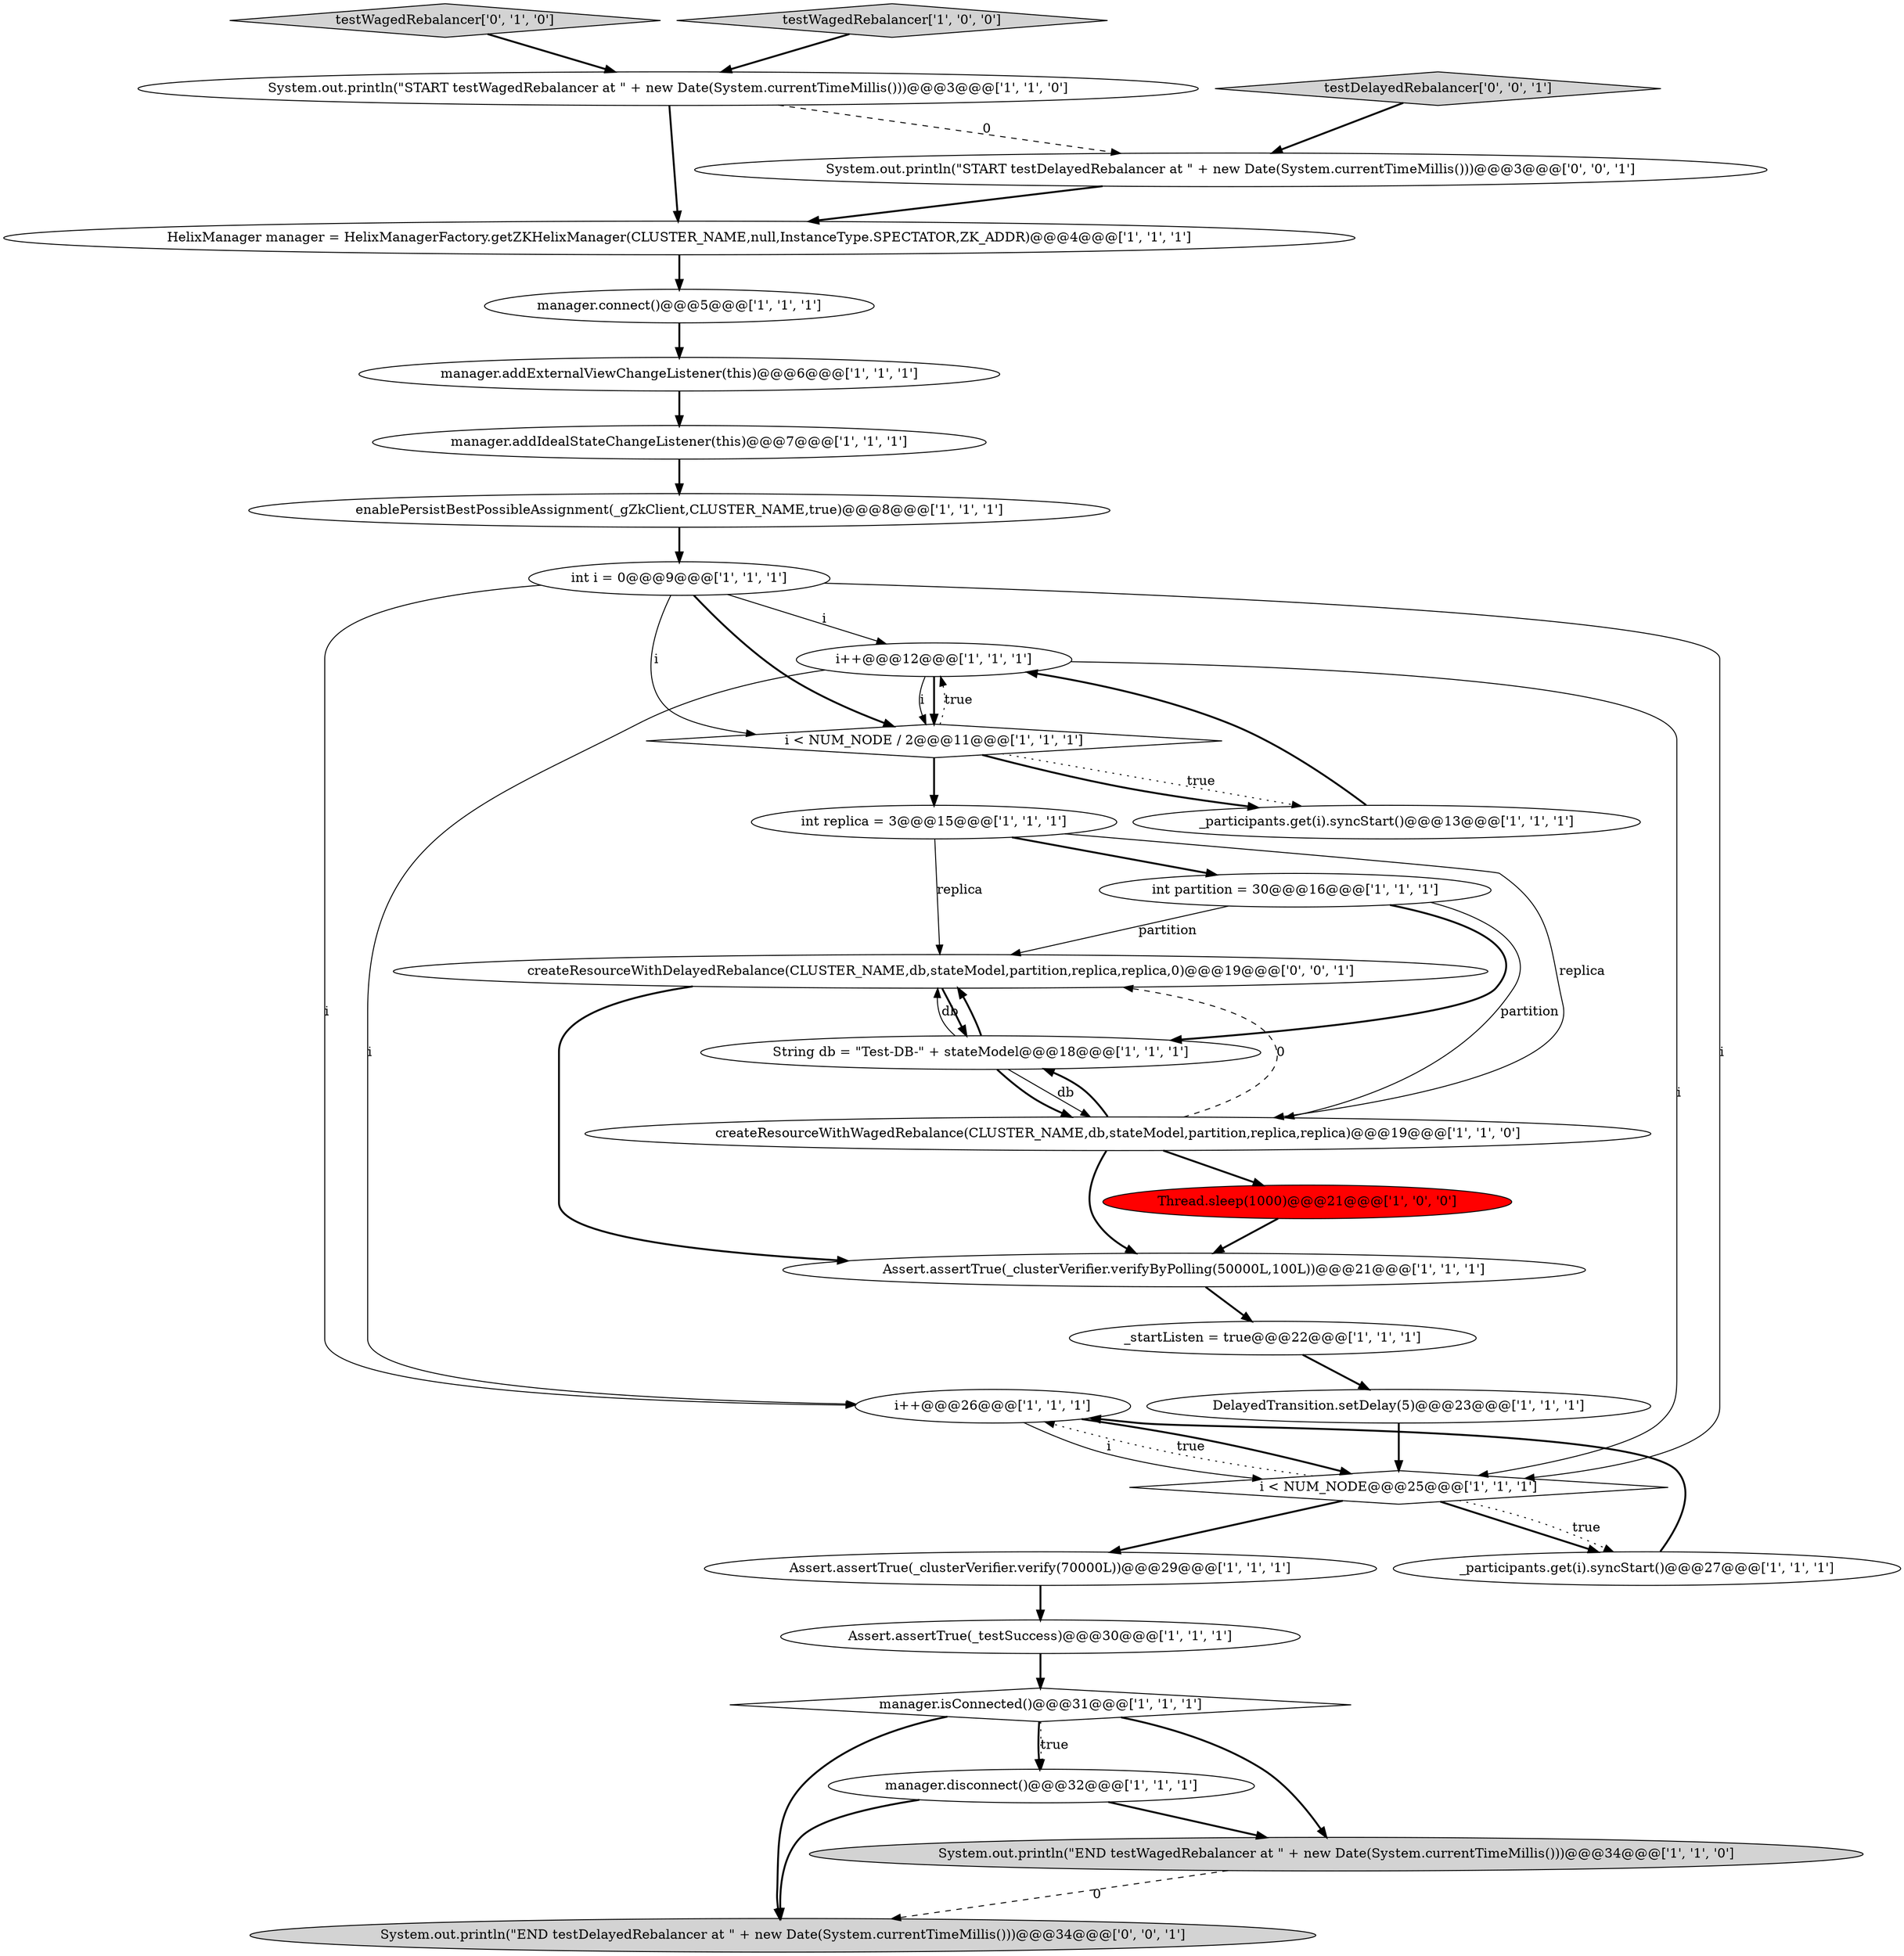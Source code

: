 digraph {
2 [style = filled, label = "int i = 0@@@9@@@['1', '1', '1']", fillcolor = white, shape = ellipse image = "AAA0AAABBB1BBB"];
22 [style = filled, label = "System.out.println(\"START testWagedRebalancer at \" + new Date(System.currentTimeMillis()))@@@3@@@['1', '1', '0']", fillcolor = white, shape = ellipse image = "AAA0AAABBB1BBB"];
6 [style = filled, label = "_participants.get(i).syncStart()@@@27@@@['1', '1', '1']", fillcolor = white, shape = ellipse image = "AAA0AAABBB1BBB"];
29 [style = filled, label = "createResourceWithDelayedRebalance(CLUSTER_NAME,db,stateModel,partition,replica,replica,0)@@@19@@@['0', '0', '1']", fillcolor = white, shape = ellipse image = "AAA0AAABBB3BBB"];
12 [style = filled, label = "Thread.sleep(1000)@@@21@@@['1', '0', '0']", fillcolor = red, shape = ellipse image = "AAA1AAABBB1BBB"];
1 [style = filled, label = "i++@@@26@@@['1', '1', '1']", fillcolor = white, shape = ellipse image = "AAA0AAABBB1BBB"];
3 [style = filled, label = "Assert.assertTrue(_testSuccess)@@@30@@@['1', '1', '1']", fillcolor = white, shape = ellipse image = "AAA0AAABBB1BBB"];
5 [style = filled, label = "i++@@@12@@@['1', '1', '1']", fillcolor = white, shape = ellipse image = "AAA0AAABBB1BBB"];
30 [style = filled, label = "testDelayedRebalancer['0', '0', '1']", fillcolor = lightgray, shape = diamond image = "AAA0AAABBB3BBB"];
7 [style = filled, label = "_participants.get(i).syncStart()@@@13@@@['1', '1', '1']", fillcolor = white, shape = ellipse image = "AAA0AAABBB1BBB"];
18 [style = filled, label = "DelayedTransition.setDelay(5)@@@23@@@['1', '1', '1']", fillcolor = white, shape = ellipse image = "AAA0AAABBB1BBB"];
27 [style = filled, label = "testWagedRebalancer['0', '1', '0']", fillcolor = lightgray, shape = diamond image = "AAA0AAABBB2BBB"];
0 [style = filled, label = "Assert.assertTrue(_clusterVerifier.verifyByPolling(50000L,100L))@@@21@@@['1', '1', '1']", fillcolor = white, shape = ellipse image = "AAA0AAABBB1BBB"];
16 [style = filled, label = "manager.addExternalViewChangeListener(this)@@@6@@@['1', '1', '1']", fillcolor = white, shape = ellipse image = "AAA0AAABBB1BBB"];
8 [style = filled, label = "_startListen = true@@@22@@@['1', '1', '1']", fillcolor = white, shape = ellipse image = "AAA0AAABBB1BBB"];
31 [style = filled, label = "System.out.println(\"END testDelayedRebalancer at \" + new Date(System.currentTimeMillis()))@@@34@@@['0', '0', '1']", fillcolor = lightgray, shape = ellipse image = "AAA0AAABBB3BBB"];
26 [style = filled, label = "manager.disconnect()@@@32@@@['1', '1', '1']", fillcolor = white, shape = ellipse image = "AAA0AAABBB1BBB"];
14 [style = filled, label = "int partition = 30@@@16@@@['1', '1', '1']", fillcolor = white, shape = ellipse image = "AAA0AAABBB1BBB"];
19 [style = filled, label = "manager.isConnected()@@@31@@@['1', '1', '1']", fillcolor = white, shape = diamond image = "AAA0AAABBB1BBB"];
4 [style = filled, label = "enablePersistBestPossibleAssignment(_gZkClient,CLUSTER_NAME,true)@@@8@@@['1', '1', '1']", fillcolor = white, shape = ellipse image = "AAA0AAABBB1BBB"];
20 [style = filled, label = "int replica = 3@@@15@@@['1', '1', '1']", fillcolor = white, shape = ellipse image = "AAA0AAABBB1BBB"];
15 [style = filled, label = "createResourceWithWagedRebalance(CLUSTER_NAME,db,stateModel,partition,replica,replica)@@@19@@@['1', '1', '0']", fillcolor = white, shape = ellipse image = "AAA0AAABBB1BBB"];
28 [style = filled, label = "System.out.println(\"START testDelayedRebalancer at \" + new Date(System.currentTimeMillis()))@@@3@@@['0', '0', '1']", fillcolor = white, shape = ellipse image = "AAA0AAABBB3BBB"];
10 [style = filled, label = "String db = \"Test-DB-\" + stateModel@@@18@@@['1', '1', '1']", fillcolor = white, shape = ellipse image = "AAA0AAABBB1BBB"];
21 [style = filled, label = "i < NUM_NODE@@@25@@@['1', '1', '1']", fillcolor = white, shape = diamond image = "AAA0AAABBB1BBB"];
24 [style = filled, label = "manager.connect()@@@5@@@['1', '1', '1']", fillcolor = white, shape = ellipse image = "AAA0AAABBB1BBB"];
23 [style = filled, label = "Assert.assertTrue(_clusterVerifier.verify(70000L))@@@29@@@['1', '1', '1']", fillcolor = white, shape = ellipse image = "AAA0AAABBB1BBB"];
9 [style = filled, label = "manager.addIdealStateChangeListener(this)@@@7@@@['1', '1', '1']", fillcolor = white, shape = ellipse image = "AAA0AAABBB1BBB"];
17 [style = filled, label = "HelixManager manager = HelixManagerFactory.getZKHelixManager(CLUSTER_NAME,null,InstanceType.SPECTATOR,ZK_ADDR)@@@4@@@['1', '1', '1']", fillcolor = white, shape = ellipse image = "AAA0AAABBB1BBB"];
11 [style = filled, label = "System.out.println(\"END testWagedRebalancer at \" + new Date(System.currentTimeMillis()))@@@34@@@['1', '1', '0']", fillcolor = lightgray, shape = ellipse image = "AAA0AAABBB1BBB"];
13 [style = filled, label = "i < NUM_NODE / 2@@@11@@@['1', '1', '1']", fillcolor = white, shape = diamond image = "AAA0AAABBB1BBB"];
25 [style = filled, label = "testWagedRebalancer['1', '0', '0']", fillcolor = lightgray, shape = diamond image = "AAA0AAABBB1BBB"];
10->15 [style = solid, label="db"];
15->10 [style = bold, label=""];
2->21 [style = solid, label="i"];
10->15 [style = bold, label=""];
20->15 [style = solid, label="replica"];
25->22 [style = bold, label=""];
21->6 [style = bold, label=""];
21->1 [style = dotted, label="true"];
19->31 [style = bold, label=""];
8->18 [style = bold, label=""];
14->15 [style = solid, label="partition"];
9->4 [style = bold, label=""];
29->0 [style = bold, label=""];
5->21 [style = solid, label="i"];
14->10 [style = bold, label=""];
19->11 [style = bold, label=""];
20->14 [style = bold, label=""];
23->3 [style = bold, label=""];
2->13 [style = solid, label="i"];
4->2 [style = bold, label=""];
20->29 [style = solid, label="replica"];
5->13 [style = solid, label="i"];
13->5 [style = dotted, label="true"];
5->1 [style = solid, label="i"];
13->7 [style = dotted, label="true"];
15->29 [style = dashed, label="0"];
12->0 [style = bold, label=""];
27->22 [style = bold, label=""];
26->11 [style = bold, label=""];
2->13 [style = bold, label=""];
24->16 [style = bold, label=""];
6->1 [style = bold, label=""];
10->29 [style = solid, label="db"];
7->5 [style = bold, label=""];
17->24 [style = bold, label=""];
26->31 [style = bold, label=""];
30->28 [style = bold, label=""];
3->19 [style = bold, label=""];
10->29 [style = bold, label=""];
22->28 [style = dashed, label="0"];
11->31 [style = dashed, label="0"];
13->7 [style = bold, label=""];
1->21 [style = bold, label=""];
19->26 [style = bold, label=""];
5->13 [style = bold, label=""];
15->0 [style = bold, label=""];
2->1 [style = solid, label="i"];
0->8 [style = bold, label=""];
1->21 [style = solid, label="i"];
22->17 [style = bold, label=""];
28->17 [style = bold, label=""];
29->10 [style = bold, label=""];
15->12 [style = bold, label=""];
18->21 [style = bold, label=""];
14->29 [style = solid, label="partition"];
21->23 [style = bold, label=""];
2->5 [style = solid, label="i"];
16->9 [style = bold, label=""];
19->26 [style = dotted, label="true"];
21->6 [style = dotted, label="true"];
13->20 [style = bold, label=""];
}
